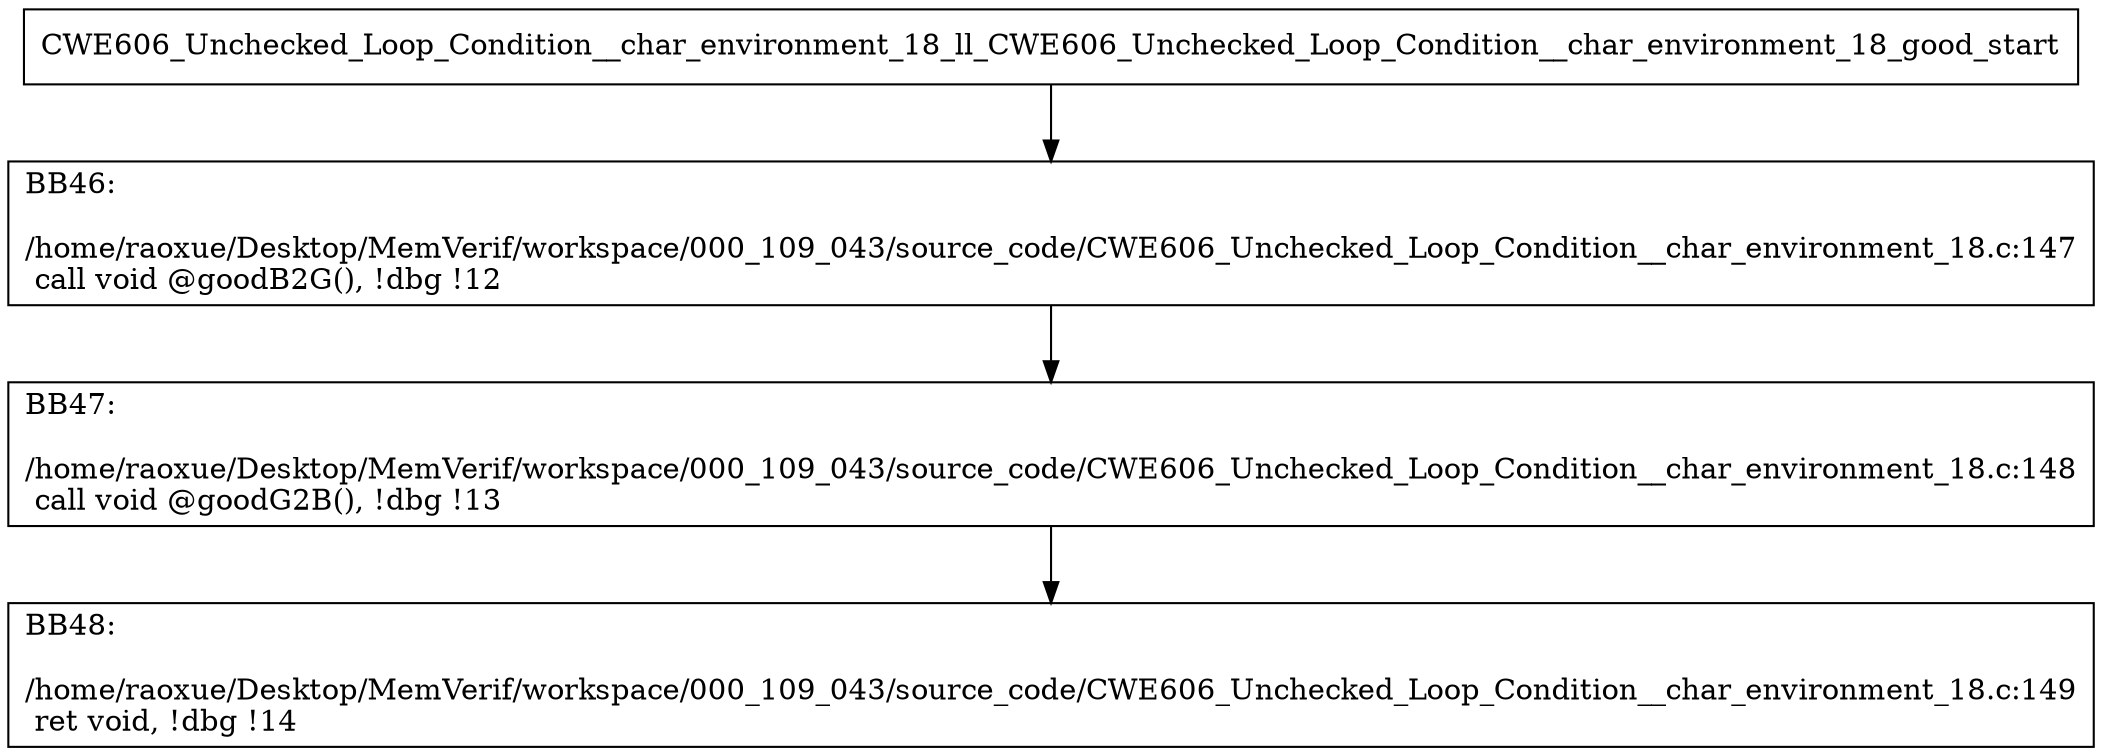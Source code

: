digraph "CFG for'CWE606_Unchecked_Loop_Condition__char_environment_18_ll_CWE606_Unchecked_Loop_Condition__char_environment_18_good' function" {
	BBCWE606_Unchecked_Loop_Condition__char_environment_18_ll_CWE606_Unchecked_Loop_Condition__char_environment_18_good_start[shape=record,label="{CWE606_Unchecked_Loop_Condition__char_environment_18_ll_CWE606_Unchecked_Loop_Condition__char_environment_18_good_start}"];
	BBCWE606_Unchecked_Loop_Condition__char_environment_18_ll_CWE606_Unchecked_Loop_Condition__char_environment_18_good_start-> CWE606_Unchecked_Loop_Condition__char_environment_18_ll_CWE606_Unchecked_Loop_Condition__char_environment_18_goodBB46;
	CWE606_Unchecked_Loop_Condition__char_environment_18_ll_CWE606_Unchecked_Loop_Condition__char_environment_18_goodBB46 [shape=record, label="{BB46:\l\l/home/raoxue/Desktop/MemVerif/workspace/000_109_043/source_code/CWE606_Unchecked_Loop_Condition__char_environment_18.c:147\l
  call void @goodB2G(), !dbg !12\l
}"];
	CWE606_Unchecked_Loop_Condition__char_environment_18_ll_CWE606_Unchecked_Loop_Condition__char_environment_18_goodBB46-> CWE606_Unchecked_Loop_Condition__char_environment_18_ll_CWE606_Unchecked_Loop_Condition__char_environment_18_goodBB47;
	CWE606_Unchecked_Loop_Condition__char_environment_18_ll_CWE606_Unchecked_Loop_Condition__char_environment_18_goodBB47 [shape=record, label="{BB47:\l\l/home/raoxue/Desktop/MemVerif/workspace/000_109_043/source_code/CWE606_Unchecked_Loop_Condition__char_environment_18.c:148\l
  call void @goodG2B(), !dbg !13\l
}"];
	CWE606_Unchecked_Loop_Condition__char_environment_18_ll_CWE606_Unchecked_Loop_Condition__char_environment_18_goodBB47-> CWE606_Unchecked_Loop_Condition__char_environment_18_ll_CWE606_Unchecked_Loop_Condition__char_environment_18_goodBB48;
	CWE606_Unchecked_Loop_Condition__char_environment_18_ll_CWE606_Unchecked_Loop_Condition__char_environment_18_goodBB48 [shape=record, label="{BB48:\l\l/home/raoxue/Desktop/MemVerif/workspace/000_109_043/source_code/CWE606_Unchecked_Loop_Condition__char_environment_18.c:149\l
  ret void, !dbg !14\l
}"];
}
